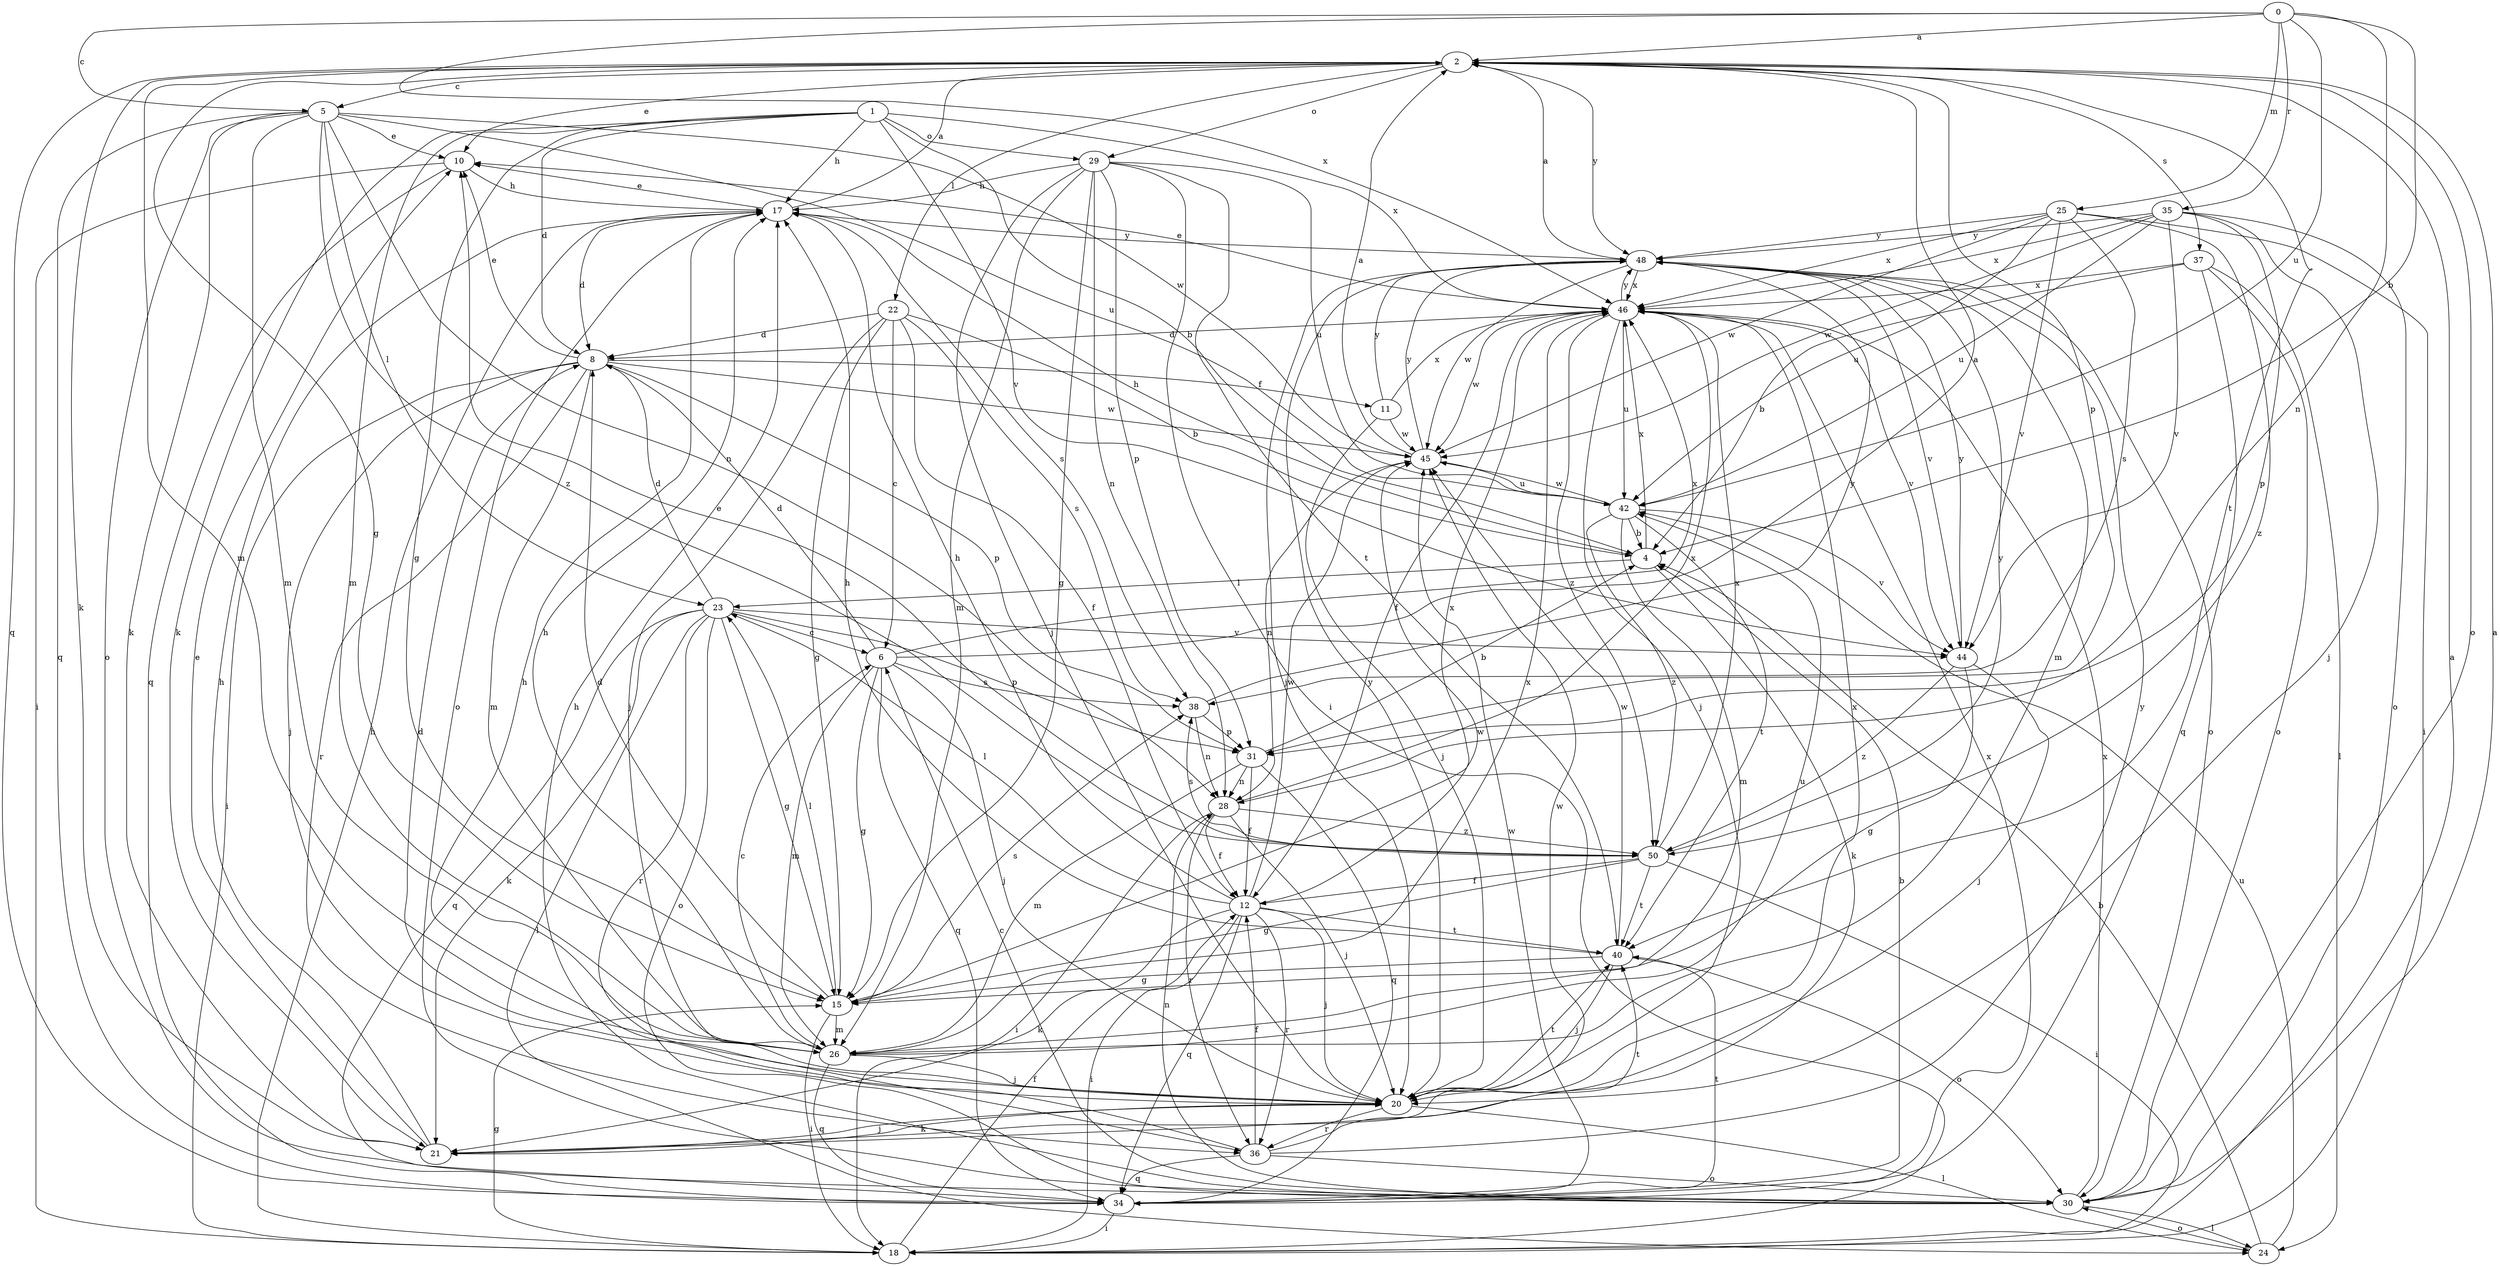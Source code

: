 strict digraph  {
0;
1;
2;
4;
5;
6;
8;
10;
11;
12;
15;
17;
18;
20;
21;
22;
23;
24;
25;
26;
28;
29;
30;
31;
34;
35;
36;
37;
38;
40;
42;
44;
45;
46;
48;
50;
0 -> 2  [label=a];
0 -> 4  [label=b];
0 -> 5  [label=c];
0 -> 25  [label=m];
0 -> 28  [label=n];
0 -> 35  [label=r];
0 -> 42  [label=u];
0 -> 46  [label=x];
1 -> 4  [label=b];
1 -> 8  [label=d];
1 -> 15  [label=g];
1 -> 17  [label=h];
1 -> 21  [label=k];
1 -> 26  [label=m];
1 -> 29  [label=o];
1 -> 44  [label=v];
1 -> 46  [label=x];
2 -> 5  [label=c];
2 -> 10  [label=e];
2 -> 15  [label=g];
2 -> 21  [label=k];
2 -> 22  [label=l];
2 -> 26  [label=m];
2 -> 29  [label=o];
2 -> 30  [label=o];
2 -> 31  [label=p];
2 -> 34  [label=q];
2 -> 37  [label=s];
2 -> 40  [label=t];
2 -> 48  [label=y];
4 -> 17  [label=h];
4 -> 21  [label=k];
4 -> 23  [label=l];
4 -> 46  [label=x];
5 -> 10  [label=e];
5 -> 21  [label=k];
5 -> 23  [label=l];
5 -> 26  [label=m];
5 -> 28  [label=n];
5 -> 30  [label=o];
5 -> 34  [label=q];
5 -> 42  [label=u];
5 -> 45  [label=w];
5 -> 50  [label=z];
6 -> 2  [label=a];
6 -> 8  [label=d];
6 -> 15  [label=g];
6 -> 20  [label=j];
6 -> 26  [label=m];
6 -> 34  [label=q];
6 -> 38  [label=s];
6 -> 46  [label=x];
8 -> 10  [label=e];
8 -> 11  [label=f];
8 -> 18  [label=i];
8 -> 20  [label=j];
8 -> 26  [label=m];
8 -> 31  [label=p];
8 -> 36  [label=r];
8 -> 45  [label=w];
10 -> 17  [label=h];
10 -> 18  [label=i];
10 -> 34  [label=q];
11 -> 20  [label=j];
11 -> 45  [label=w];
11 -> 46  [label=x];
11 -> 48  [label=y];
12 -> 17  [label=h];
12 -> 18  [label=i];
12 -> 20  [label=j];
12 -> 21  [label=k];
12 -> 23  [label=l];
12 -> 34  [label=q];
12 -> 36  [label=r];
12 -> 40  [label=t];
12 -> 45  [label=w];
12 -> 46  [label=x];
15 -> 8  [label=d];
15 -> 18  [label=i];
15 -> 23  [label=l];
15 -> 26  [label=m];
15 -> 38  [label=s];
15 -> 45  [label=w];
17 -> 2  [label=a];
17 -> 8  [label=d];
17 -> 10  [label=e];
17 -> 30  [label=o];
17 -> 38  [label=s];
17 -> 48  [label=y];
18 -> 2  [label=a];
18 -> 12  [label=f];
18 -> 15  [label=g];
18 -> 17  [label=h];
20 -> 8  [label=d];
20 -> 21  [label=k];
20 -> 24  [label=l];
20 -> 36  [label=r];
20 -> 40  [label=t];
20 -> 46  [label=x];
20 -> 48  [label=y];
21 -> 10  [label=e];
21 -> 17  [label=h];
21 -> 20  [label=j];
21 -> 45  [label=w];
22 -> 4  [label=b];
22 -> 6  [label=c];
22 -> 8  [label=d];
22 -> 12  [label=f];
22 -> 15  [label=g];
22 -> 20  [label=j];
22 -> 38  [label=s];
23 -> 6  [label=c];
23 -> 8  [label=d];
23 -> 15  [label=g];
23 -> 21  [label=k];
23 -> 24  [label=l];
23 -> 30  [label=o];
23 -> 31  [label=p];
23 -> 34  [label=q];
23 -> 36  [label=r];
23 -> 44  [label=v];
24 -> 4  [label=b];
24 -> 30  [label=o];
24 -> 42  [label=u];
25 -> 18  [label=i];
25 -> 38  [label=s];
25 -> 42  [label=u];
25 -> 44  [label=v];
25 -> 45  [label=w];
25 -> 46  [label=x];
25 -> 48  [label=y];
25 -> 50  [label=z];
26 -> 6  [label=c];
26 -> 17  [label=h];
26 -> 20  [label=j];
26 -> 34  [label=q];
26 -> 42  [label=u];
26 -> 46  [label=x];
28 -> 12  [label=f];
28 -> 18  [label=i];
28 -> 20  [label=j];
28 -> 36  [label=r];
28 -> 46  [label=x];
28 -> 50  [label=z];
29 -> 15  [label=g];
29 -> 17  [label=h];
29 -> 18  [label=i];
29 -> 20  [label=j];
29 -> 26  [label=m];
29 -> 28  [label=n];
29 -> 31  [label=p];
29 -> 40  [label=t];
29 -> 42  [label=u];
30 -> 2  [label=a];
30 -> 6  [label=c];
30 -> 17  [label=h];
30 -> 24  [label=l];
30 -> 28  [label=n];
30 -> 46  [label=x];
31 -> 4  [label=b];
31 -> 12  [label=f];
31 -> 26  [label=m];
31 -> 28  [label=n];
31 -> 34  [label=q];
34 -> 4  [label=b];
34 -> 18  [label=i];
34 -> 40  [label=t];
34 -> 45  [label=w];
34 -> 46  [label=x];
35 -> 20  [label=j];
35 -> 30  [label=o];
35 -> 31  [label=p];
35 -> 42  [label=u];
35 -> 44  [label=v];
35 -> 45  [label=w];
35 -> 46  [label=x];
35 -> 48  [label=y];
36 -> 12  [label=f];
36 -> 17  [label=h];
36 -> 30  [label=o];
36 -> 34  [label=q];
36 -> 40  [label=t];
36 -> 48  [label=y];
37 -> 4  [label=b];
37 -> 24  [label=l];
37 -> 30  [label=o];
37 -> 34  [label=q];
37 -> 46  [label=x];
38 -> 28  [label=n];
38 -> 31  [label=p];
38 -> 48  [label=y];
40 -> 15  [label=g];
40 -> 17  [label=h];
40 -> 20  [label=j];
40 -> 30  [label=o];
40 -> 45  [label=w];
42 -> 4  [label=b];
42 -> 26  [label=m];
42 -> 40  [label=t];
42 -> 44  [label=v];
42 -> 45  [label=w];
42 -> 50  [label=z];
44 -> 15  [label=g];
44 -> 20  [label=j];
44 -> 48  [label=y];
44 -> 50  [label=z];
45 -> 2  [label=a];
45 -> 28  [label=n];
45 -> 42  [label=u];
45 -> 48  [label=y];
46 -> 8  [label=d];
46 -> 10  [label=e];
46 -> 12  [label=f];
46 -> 20  [label=j];
46 -> 42  [label=u];
46 -> 44  [label=v];
46 -> 45  [label=w];
46 -> 48  [label=y];
46 -> 50  [label=z];
48 -> 2  [label=a];
48 -> 20  [label=j];
48 -> 26  [label=m];
48 -> 30  [label=o];
48 -> 44  [label=v];
48 -> 45  [label=w];
48 -> 46  [label=x];
50 -> 10  [label=e];
50 -> 12  [label=f];
50 -> 15  [label=g];
50 -> 18  [label=i];
50 -> 38  [label=s];
50 -> 40  [label=t];
50 -> 46  [label=x];
50 -> 48  [label=y];
}
